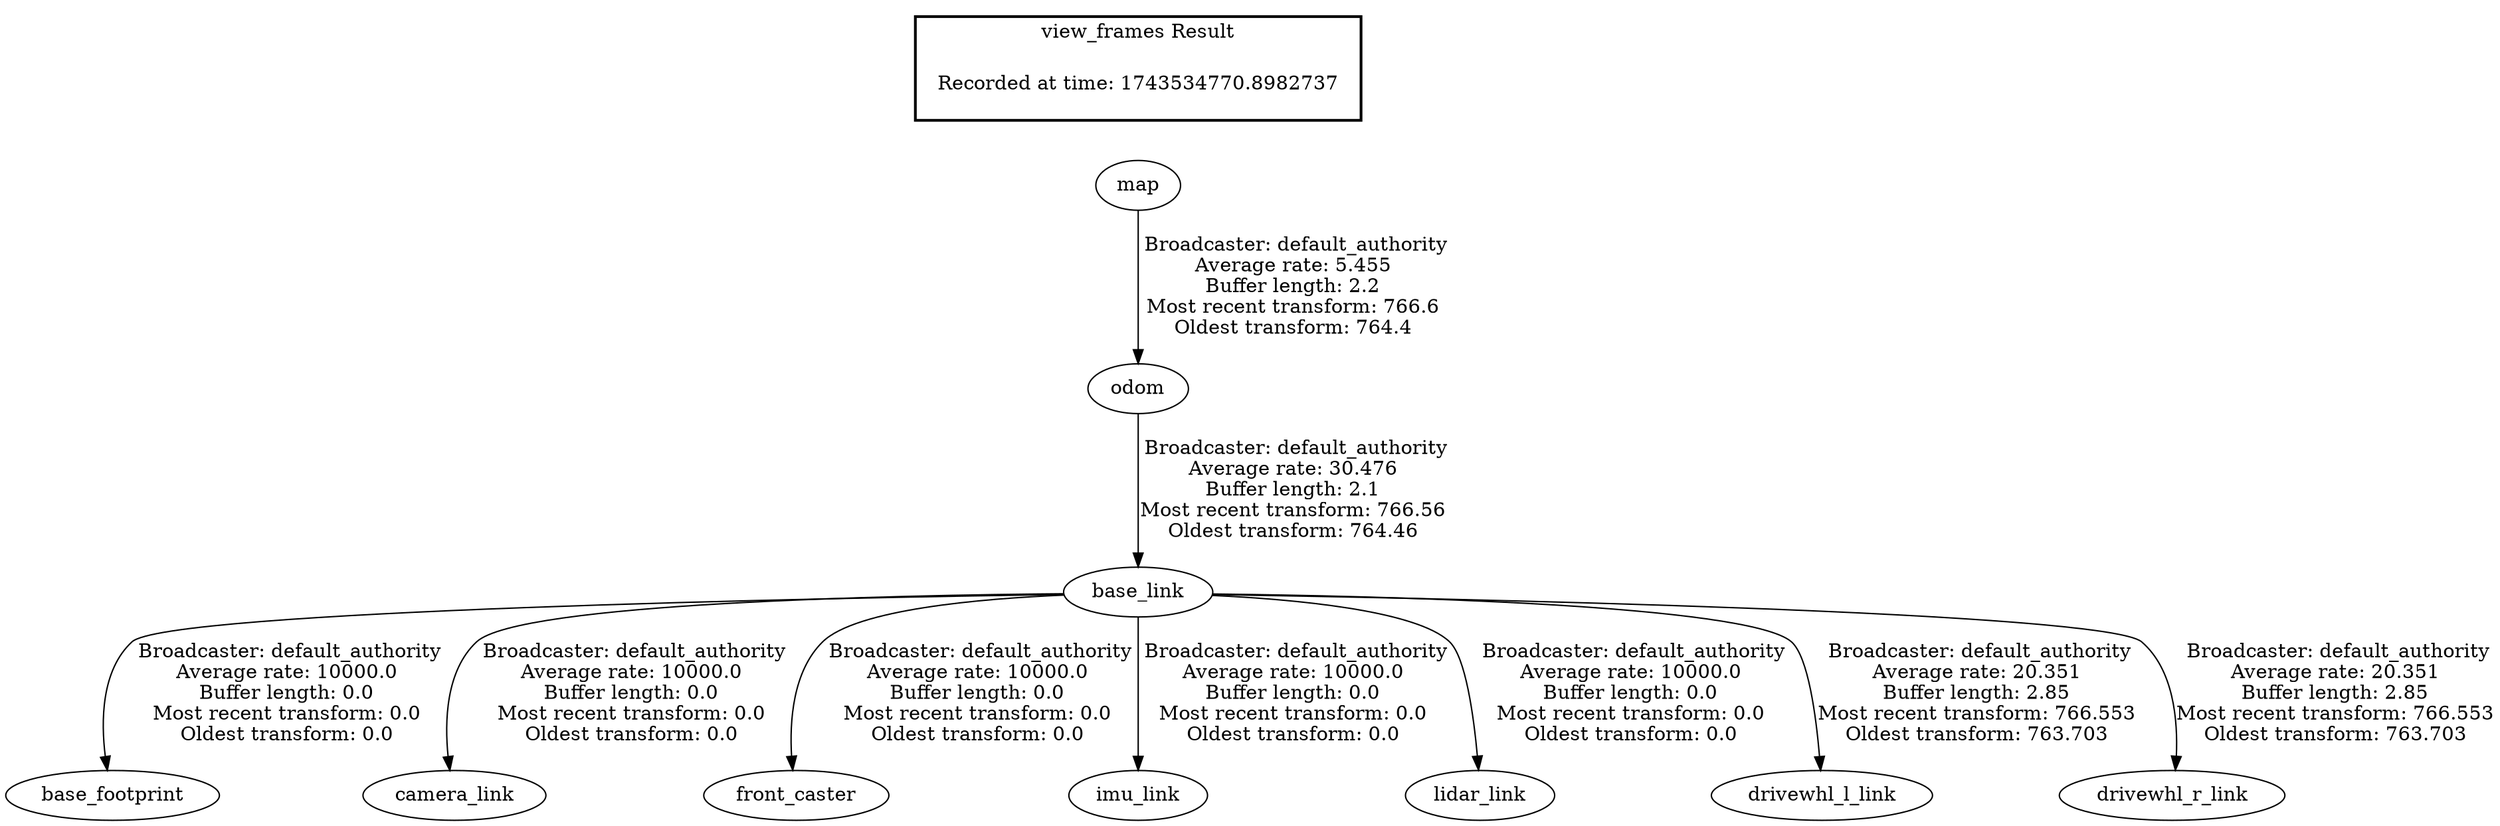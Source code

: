 digraph G {
"base_link" -> "base_footprint"[label=" Broadcaster: default_authority\nAverage rate: 10000.0\nBuffer length: 0.0\nMost recent transform: 0.0\nOldest transform: 0.0\n"];
"odom" -> "base_link"[label=" Broadcaster: default_authority\nAverage rate: 30.476\nBuffer length: 2.1\nMost recent transform: 766.56\nOldest transform: 764.46\n"];
"base_link" -> "camera_link"[label=" Broadcaster: default_authority\nAverage rate: 10000.0\nBuffer length: 0.0\nMost recent transform: 0.0\nOldest transform: 0.0\n"];
"base_link" -> "front_caster"[label=" Broadcaster: default_authority\nAverage rate: 10000.0\nBuffer length: 0.0\nMost recent transform: 0.0\nOldest transform: 0.0\n"];
"base_link" -> "imu_link"[label=" Broadcaster: default_authority\nAverage rate: 10000.0\nBuffer length: 0.0\nMost recent transform: 0.0\nOldest transform: 0.0\n"];
"base_link" -> "lidar_link"[label=" Broadcaster: default_authority\nAverage rate: 10000.0\nBuffer length: 0.0\nMost recent transform: 0.0\nOldest transform: 0.0\n"];
"base_link" -> "drivewhl_l_link"[label=" Broadcaster: default_authority\nAverage rate: 20.351\nBuffer length: 2.85\nMost recent transform: 766.553\nOldest transform: 763.703\n"];
"base_link" -> "drivewhl_r_link"[label=" Broadcaster: default_authority\nAverage rate: 20.351\nBuffer length: 2.85\nMost recent transform: 766.553\nOldest transform: 763.703\n"];
"map" -> "odom"[label=" Broadcaster: default_authority\nAverage rate: 5.455\nBuffer length: 2.2\nMost recent transform: 766.6\nOldest transform: 764.4\n"];
edge [style=invis];
 subgraph cluster_legend { style=bold; color=black; label ="view_frames Result";
"Recorded at time: 1743534770.8982737"[ shape=plaintext ] ;
}->"map";
}